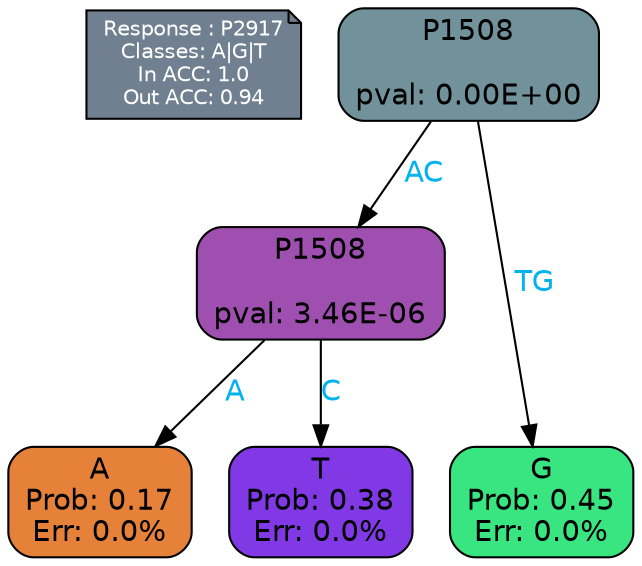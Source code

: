digraph Tree {
node [shape=box, style="filled, rounded", color="black", fontname=helvetica] ;
graph [ranksep=equally, splines=polylines, bgcolor=transparent, dpi=600] ;
edge [fontname=helvetica] ;
LEGEND [label="Response : P2917
Classes: A|G|T
In ACC: 1.0
Out ACC: 0.94
",shape=note,align=left,style=filled,fillcolor="slategray",fontcolor="white",fontsize=10];1 [label="P1508

pval: 0.00E+00", fillcolor="#71929a"] ;
2 [label="P1508

pval: 3.46E-06", fillcolor="#9f4fb0"] ;
3 [label="A
Prob: 0.17
Err: 0.0%", fillcolor="#e58139"] ;
4 [label="T
Prob: 0.38
Err: 0.0%", fillcolor="#8139e5"] ;
5 [label="G
Prob: 0.45
Err: 0.0%", fillcolor="#39e581"] ;
1 -> 2 [label="AC",fontcolor=deepskyblue2] ;
1 -> 5 [label="TG",fontcolor=deepskyblue2] ;
2 -> 3 [label="A",fontcolor=deepskyblue2] ;
2 -> 4 [label="C",fontcolor=deepskyblue2] ;
{rank = same; 3;4;5;}{rank = same; LEGEND;1;}}